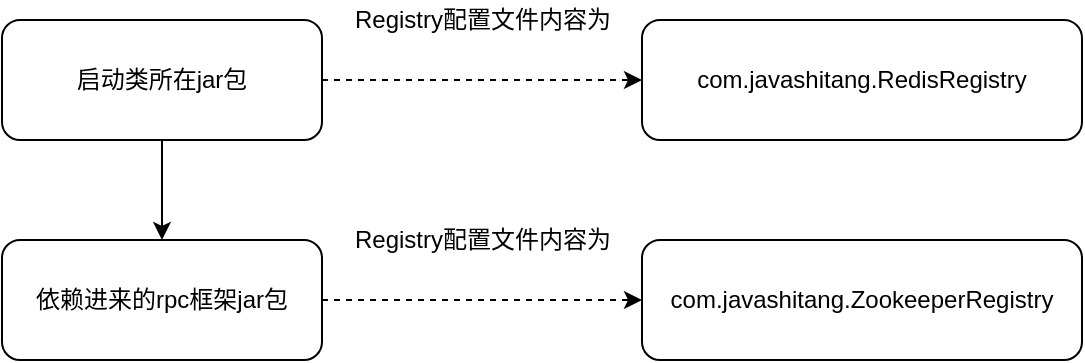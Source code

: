 <mxfile version="14.7.3" type="github">
  <diagram id="eZCrWfNiL7ni5dnpCxH4" name="Page-1">
    <mxGraphModel dx="946" dy="536" grid="1" gridSize="10" guides="1" tooltips="1" connect="1" arrows="1" fold="1" page="1" pageScale="1" pageWidth="827" pageHeight="1169" math="0" shadow="0">
      <root>
        <mxCell id="0" />
        <mxCell id="1" parent="0" />
        <mxCell id="BEIMuBi87bRsssPJMvx2-6" style="edgeStyle=orthogonalEdgeStyle;rounded=0;orthogonalLoop=1;jettySize=auto;html=1;exitX=1;exitY=0.5;exitDx=0;exitDy=0;entryX=0;entryY=0.5;entryDx=0;entryDy=0;dashed=1;" edge="1" parent="1" source="BEIMuBi87bRsssPJMvx2-1" target="BEIMuBi87bRsssPJMvx2-4">
          <mxGeometry relative="1" as="geometry" />
        </mxCell>
        <mxCell id="BEIMuBi87bRsssPJMvx2-12" style="edgeStyle=orthogonalEdgeStyle;rounded=0;orthogonalLoop=1;jettySize=auto;html=1;exitX=0.5;exitY=1;exitDx=0;exitDy=0;entryX=0.5;entryY=0;entryDx=0;entryDy=0;" edge="1" parent="1" source="BEIMuBi87bRsssPJMvx2-1" target="BEIMuBi87bRsssPJMvx2-2">
          <mxGeometry relative="1" as="geometry" />
        </mxCell>
        <mxCell id="BEIMuBi87bRsssPJMvx2-1" value="启动类所在jar包" style="rounded=1;whiteSpace=wrap;html=1;" vertex="1" parent="1">
          <mxGeometry x="210" y="80" width="160" height="60" as="geometry" />
        </mxCell>
        <mxCell id="BEIMuBi87bRsssPJMvx2-7" style="edgeStyle=orthogonalEdgeStyle;rounded=0;orthogonalLoop=1;jettySize=auto;html=1;exitX=1;exitY=0.5;exitDx=0;exitDy=0;entryX=0;entryY=0.5;entryDx=0;entryDy=0;dashed=1;" edge="1" parent="1" source="BEIMuBi87bRsssPJMvx2-2" target="BEIMuBi87bRsssPJMvx2-5">
          <mxGeometry relative="1" as="geometry" />
        </mxCell>
        <mxCell id="BEIMuBi87bRsssPJMvx2-2" value="依赖进来的rpc框架jar包" style="rounded=1;whiteSpace=wrap;html=1;" vertex="1" parent="1">
          <mxGeometry x="210" y="190" width="160" height="60" as="geometry" />
        </mxCell>
        <mxCell id="BEIMuBi87bRsssPJMvx2-4" value="com.javashitang.RedisRegistry" style="rounded=1;whiteSpace=wrap;html=1;" vertex="1" parent="1">
          <mxGeometry x="530" y="80" width="220" height="60" as="geometry" />
        </mxCell>
        <mxCell id="BEIMuBi87bRsssPJMvx2-5" value="com.javashitang.ZookeeperRegistry" style="rounded=1;whiteSpace=wrap;html=1;" vertex="1" parent="1">
          <mxGeometry x="530" y="190" width="220" height="60" as="geometry" />
        </mxCell>
        <mxCell id="BEIMuBi87bRsssPJMvx2-9" value="Registry配置文件内容为" style="text;html=1;align=center;verticalAlign=middle;resizable=0;points=[];autosize=1;strokeColor=none;" vertex="1" parent="1">
          <mxGeometry x="380" y="70" width="140" height="20" as="geometry" />
        </mxCell>
        <mxCell id="BEIMuBi87bRsssPJMvx2-13" value="Registry配置文件内容为" style="text;html=1;align=center;verticalAlign=middle;resizable=0;points=[];autosize=1;strokeColor=none;" vertex="1" parent="1">
          <mxGeometry x="380" y="180" width="140" height="20" as="geometry" />
        </mxCell>
      </root>
    </mxGraphModel>
  </diagram>
</mxfile>
